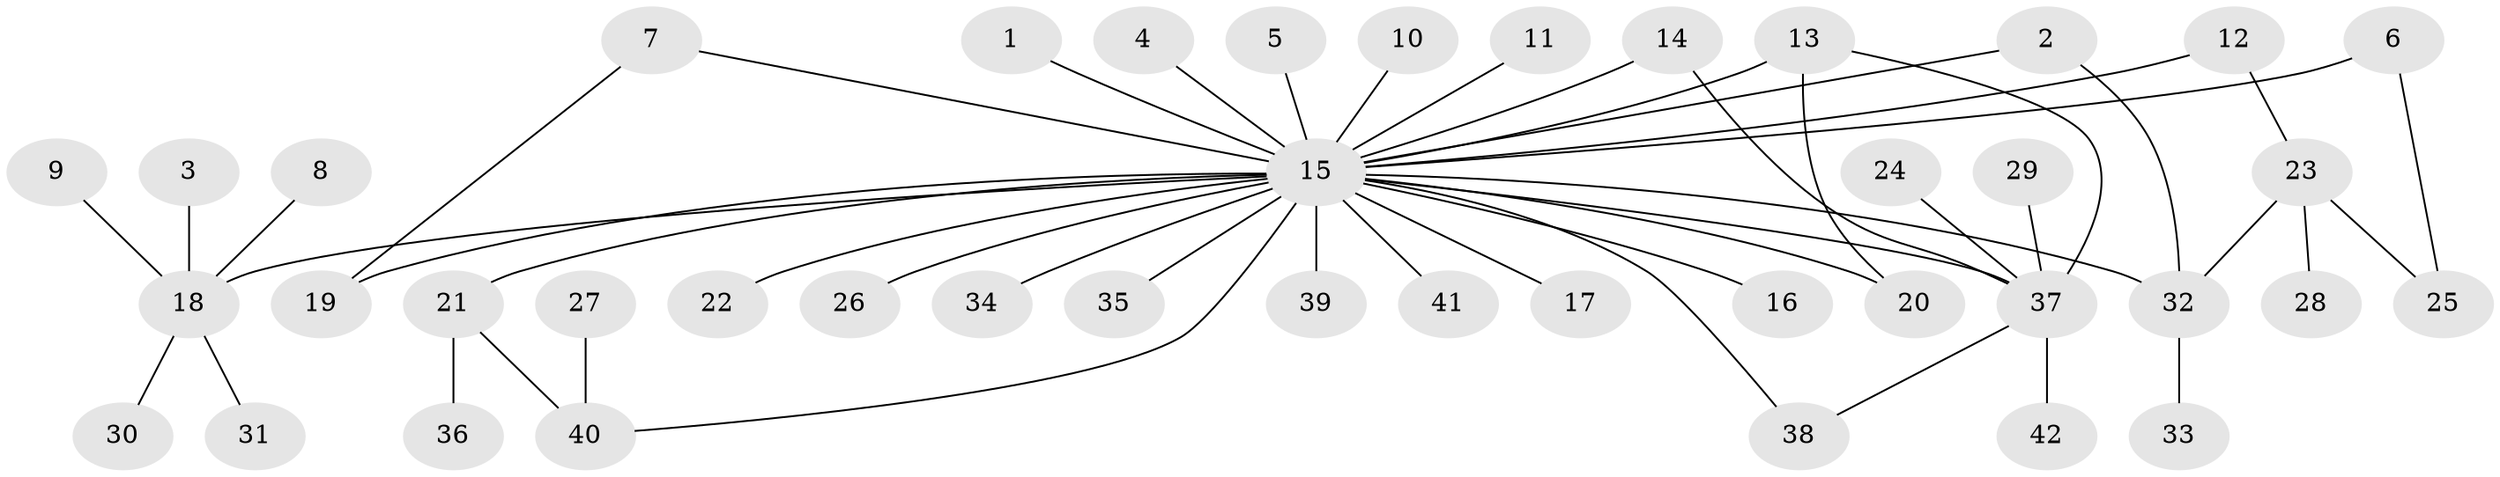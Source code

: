 // original degree distribution, {4: 0.07228915662650602, 32: 0.012048192771084338, 7: 0.024096385542168676, 1: 0.5903614457831325, 6: 0.024096385542168676, 8: 0.012048192771084338, 2: 0.2289156626506024, 3: 0.024096385542168676, 5: 0.012048192771084338}
// Generated by graph-tools (version 1.1) at 2025/01/03/09/25 03:01:52]
// undirected, 42 vertices, 50 edges
graph export_dot {
graph [start="1"]
  node [color=gray90,style=filled];
  1;
  2;
  3;
  4;
  5;
  6;
  7;
  8;
  9;
  10;
  11;
  12;
  13;
  14;
  15;
  16;
  17;
  18;
  19;
  20;
  21;
  22;
  23;
  24;
  25;
  26;
  27;
  28;
  29;
  30;
  31;
  32;
  33;
  34;
  35;
  36;
  37;
  38;
  39;
  40;
  41;
  42;
  1 -- 15 [weight=1.0];
  2 -- 15 [weight=1.0];
  2 -- 32 [weight=1.0];
  3 -- 18 [weight=1.0];
  4 -- 15 [weight=1.0];
  5 -- 15 [weight=1.0];
  6 -- 15 [weight=1.0];
  6 -- 25 [weight=1.0];
  7 -- 15 [weight=1.0];
  7 -- 19 [weight=1.0];
  8 -- 18 [weight=1.0];
  9 -- 18 [weight=1.0];
  10 -- 15 [weight=1.0];
  11 -- 15 [weight=1.0];
  12 -- 15 [weight=1.0];
  12 -- 23 [weight=1.0];
  13 -- 15 [weight=1.0];
  13 -- 20 [weight=1.0];
  13 -- 37 [weight=1.0];
  14 -- 15 [weight=1.0];
  14 -- 37 [weight=1.0];
  15 -- 16 [weight=1.0];
  15 -- 17 [weight=1.0];
  15 -- 18 [weight=1.0];
  15 -- 19 [weight=1.0];
  15 -- 20 [weight=1.0];
  15 -- 21 [weight=3.0];
  15 -- 22 [weight=1.0];
  15 -- 26 [weight=1.0];
  15 -- 32 [weight=1.0];
  15 -- 34 [weight=1.0];
  15 -- 35 [weight=1.0];
  15 -- 37 [weight=1.0];
  15 -- 38 [weight=1.0];
  15 -- 39 [weight=1.0];
  15 -- 40 [weight=1.0];
  15 -- 41 [weight=1.0];
  18 -- 30 [weight=1.0];
  18 -- 31 [weight=1.0];
  21 -- 36 [weight=1.0];
  21 -- 40 [weight=1.0];
  23 -- 25 [weight=1.0];
  23 -- 28 [weight=1.0];
  23 -- 32 [weight=1.0];
  24 -- 37 [weight=1.0];
  27 -- 40 [weight=1.0];
  29 -- 37 [weight=1.0];
  32 -- 33 [weight=1.0];
  37 -- 38 [weight=1.0];
  37 -- 42 [weight=1.0];
}
